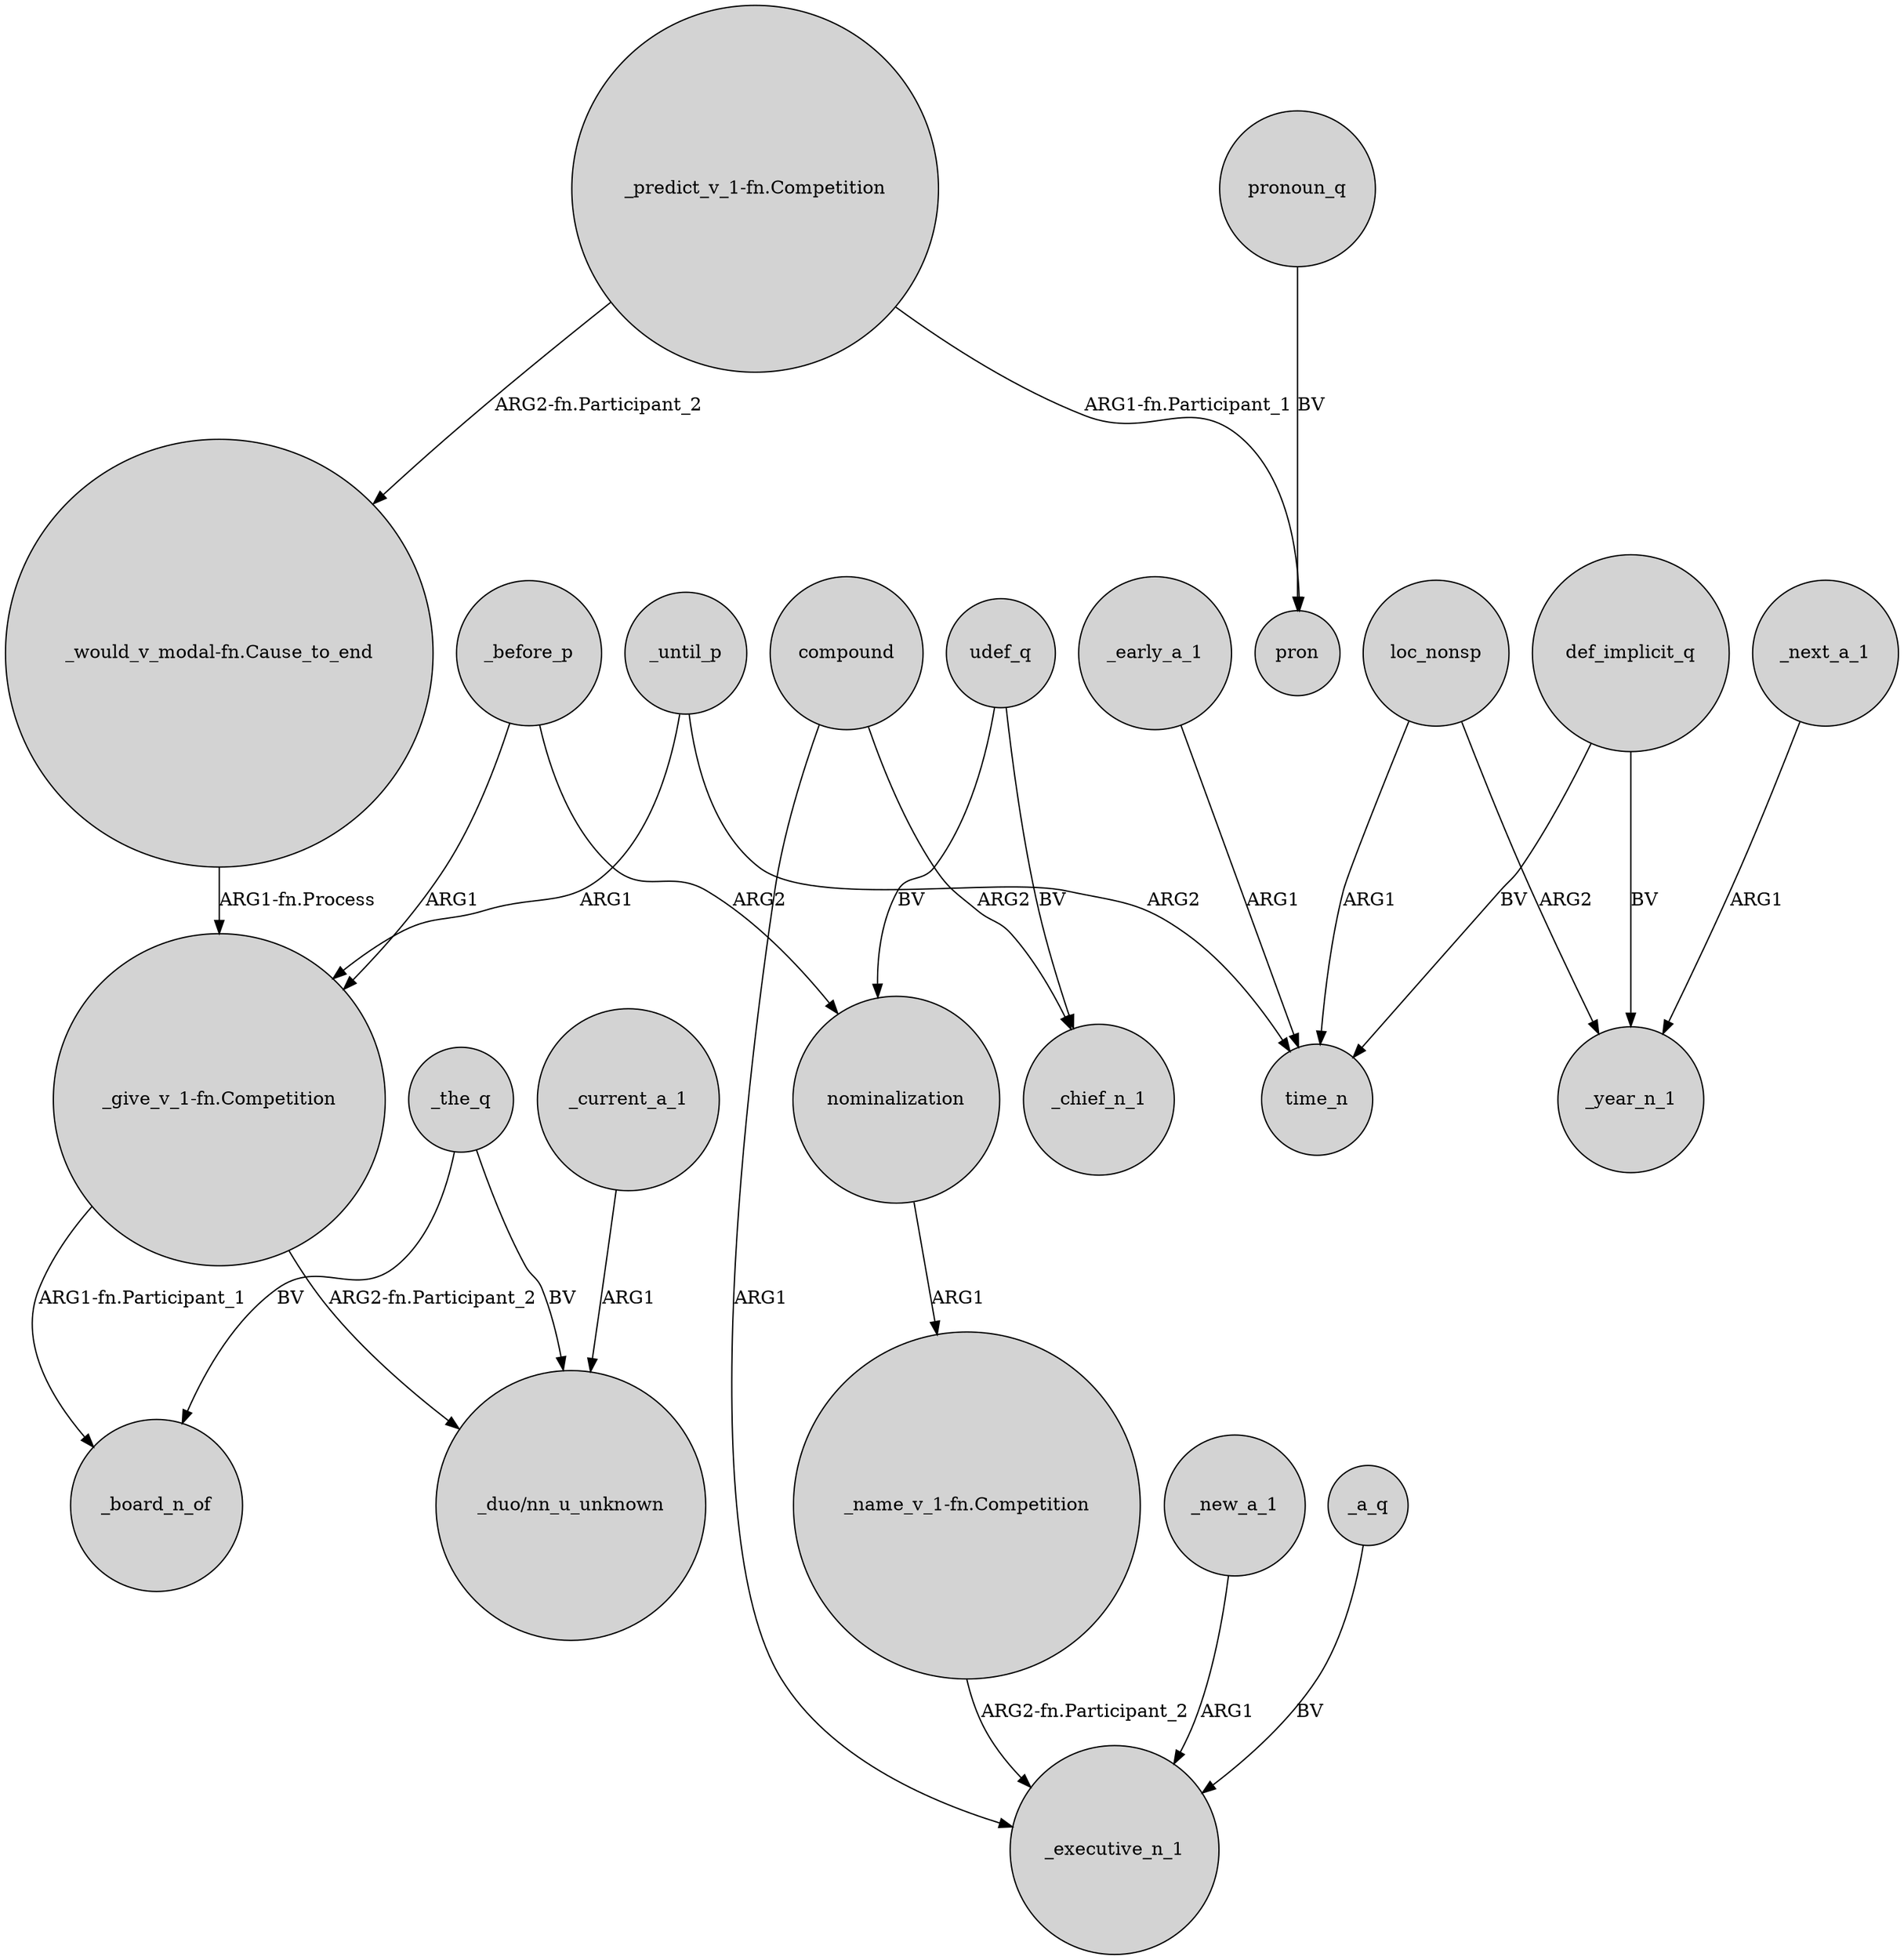 digraph {
	node [shape=circle style=filled]
	_early_a_1 -> time_n [label=ARG1]
	compound -> _chief_n_1 [label=ARG2]
	_the_q -> "_duo/nn_u_unknown" [label=BV]
	_until_p -> time_n [label=ARG2]
	_before_p -> nominalization [label=ARG2]
	_current_a_1 -> "_duo/nn_u_unknown" [label=ARG1]
	def_implicit_q -> _year_n_1 [label=BV]
	"_would_v_modal-fn.Cause_to_end" -> "_give_v_1-fn.Competition" [label="ARG1-fn.Process"]
	udef_q -> _chief_n_1 [label=BV]
	"_predict_v_1-fn.Competition" -> pron [label="ARG1-fn.Participant_1"]
	_before_p -> "_give_v_1-fn.Competition" [label=ARG1]
	udef_q -> nominalization [label=BV]
	"_give_v_1-fn.Competition" -> _board_n_of [label="ARG1-fn.Participant_1"]
	_until_p -> "_give_v_1-fn.Competition" [label=ARG1]
	_the_q -> _board_n_of [label=BV]
	loc_nonsp -> _year_n_1 [label=ARG2]
	pronoun_q -> pron [label=BV]
	"_name_v_1-fn.Competition" -> _executive_n_1 [label="ARG2-fn.Participant_2"]
	compound -> _executive_n_1 [label=ARG1]
	loc_nonsp -> time_n [label=ARG1]
	"_predict_v_1-fn.Competition" -> "_would_v_modal-fn.Cause_to_end" [label="ARG2-fn.Participant_2"]
	_new_a_1 -> _executive_n_1 [label=ARG1]
	_next_a_1 -> _year_n_1 [label=ARG1]
	nominalization -> "_name_v_1-fn.Competition" [label=ARG1]
	"_give_v_1-fn.Competition" -> "_duo/nn_u_unknown" [label="ARG2-fn.Participant_2"]
	def_implicit_q -> time_n [label=BV]
	_a_q -> _executive_n_1 [label=BV]
}
